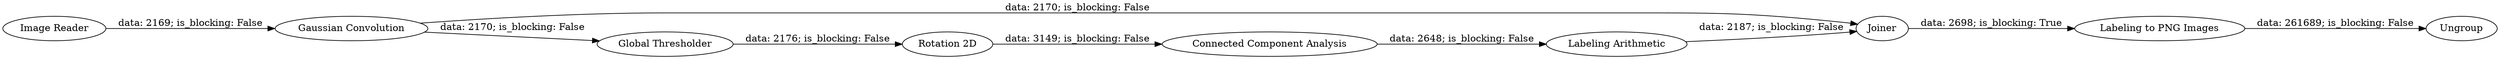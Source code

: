 digraph {
	"-3036940977652029910_10" [label=Joiner]
	"-3036940977652029910_5" [label="Labeling Arithmetic"]
	"-3036940977652029910_11" [label=Ungroup]
	"-3036940977652029910_2" [label="Global Thresholder"]
	"-3036940977652029910_7" [label="Image Reader"]
	"-3036940977652029910_3" [label="Connected Component Analysis"]
	"-3036940977652029910_8" [label="Gaussian Convolution"]
	"-3036940977652029910_6" [label="Labeling to PNG Images"]
	"-3036940977652029910_9" [label="Rotation 2D"]
	"-3036940977652029910_6" -> "-3036940977652029910_11" [label="data: 261689; is_blocking: False"]
	"-3036940977652029910_7" -> "-3036940977652029910_8" [label="data: 2169; is_blocking: False"]
	"-3036940977652029910_10" -> "-3036940977652029910_6" [label="data: 2698; is_blocking: True"]
	"-3036940977652029910_8" -> "-3036940977652029910_2" [label="data: 2170; is_blocking: False"]
	"-3036940977652029910_3" -> "-3036940977652029910_5" [label="data: 2648; is_blocking: False"]
	"-3036940977652029910_5" -> "-3036940977652029910_10" [label="data: 2187; is_blocking: False"]
	"-3036940977652029910_2" -> "-3036940977652029910_9" [label="data: 2176; is_blocking: False"]
	"-3036940977652029910_8" -> "-3036940977652029910_10" [label="data: 2170; is_blocking: False"]
	"-3036940977652029910_9" -> "-3036940977652029910_3" [label="data: 3149; is_blocking: False"]
	rankdir=LR
}
